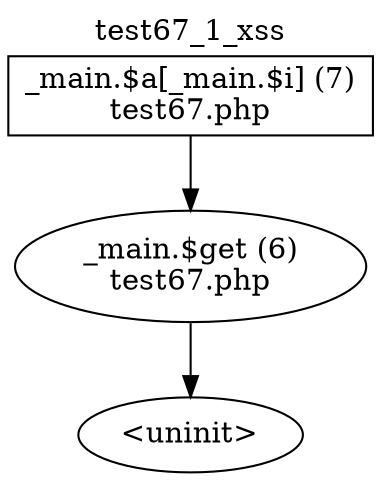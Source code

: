 digraph cfg {
  label="test67_1_xss";
  labelloc=t;
  n1 [shape=box, label="_main.$a[_main.$i] (7)\ntest67.php"];
  n2 [shape=ellipse, label="_main.$get (6)\ntest67.php"];
  n3 [shape=ellipse, label="<uninit>"];
  n1 -> n2;
  n2 -> n3;
}
